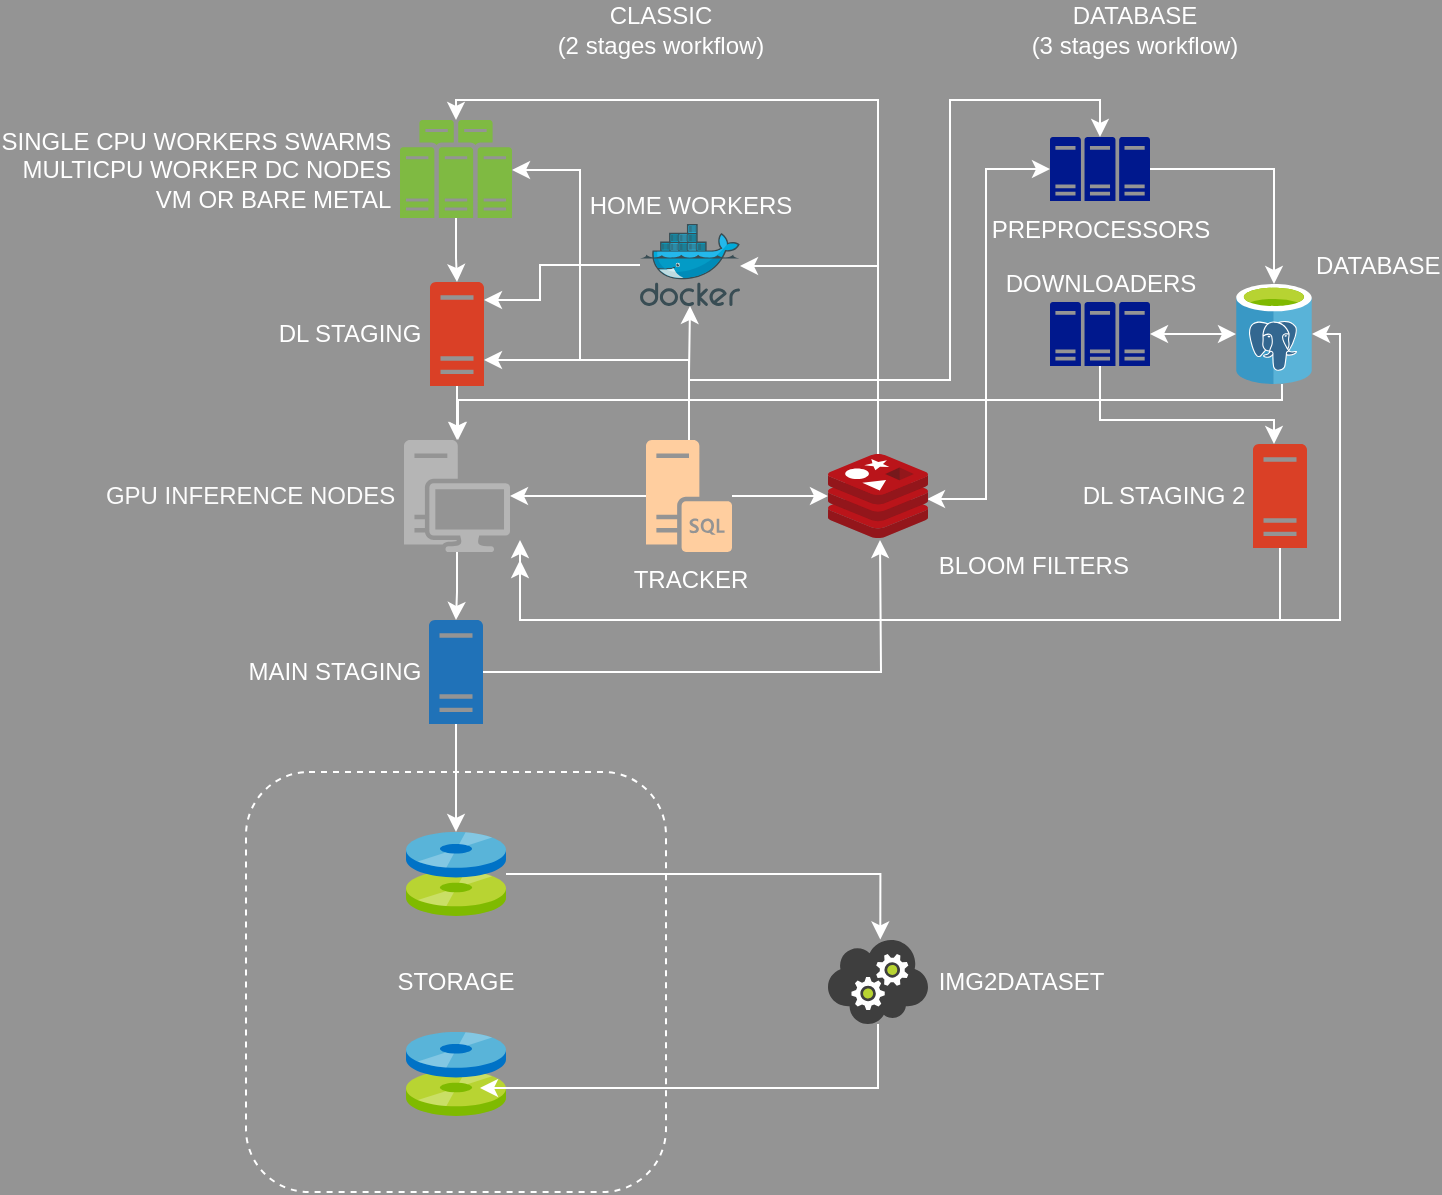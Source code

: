 <mxfile version="15.3.8" type="github">
  <diagram id="HWF6cFD_o7p9VQBaK8Nd" name="Page-1">
    <mxGraphModel dx="1422" dy="1677" grid="1" gridSize="10" guides="1" tooltips="1" connect="1" arrows="1" fold="1" page="1" pageScale="1" pageWidth="1169" pageHeight="827" background="#949494" math="0" shadow="0">
      <root>
        <mxCell id="0" />
        <mxCell id="1" parent="0" />
        <mxCell id="32pcUigWsBj-OOpQZ1Kn-11" style="edgeStyle=orthogonalEdgeStyle;rounded=0;orthogonalLoop=1;jettySize=auto;html=1;strokeColor=#FFFFFF;" parent="1" source="32pcUigWsBj-OOpQZ1Kn-1" target="32pcUigWsBj-OOpQZ1Kn-3" edge="1">
          <mxGeometry relative="1" as="geometry">
            <Array as="points">
              <mxPoint x="719" y="20" />
              <mxPoint x="508" y="20" />
            </Array>
          </mxGeometry>
        </mxCell>
        <mxCell id="32pcUigWsBj-OOpQZ1Kn-12" style="edgeStyle=orthogonalEdgeStyle;rounded=0;orthogonalLoop=1;jettySize=auto;html=1;strokeColor=#FFFFFF;" parent="1" source="32pcUigWsBj-OOpQZ1Kn-1" target="32pcUigWsBj-OOpQZ1Kn-2" edge="1">
          <mxGeometry relative="1" as="geometry">
            <mxPoint x="649" y="94" as="targetPoint" />
            <Array as="points">
              <mxPoint x="719" y="103" />
            </Array>
          </mxGeometry>
        </mxCell>
        <mxCell id="q12cR9YonJrgc3rlI6Qn-10" style="edgeStyle=orthogonalEdgeStyle;rounded=0;orthogonalLoop=1;jettySize=auto;html=1;entryX=0;entryY=0.5;entryDx=0;entryDy=0;entryPerimeter=0;fontColor=#FFFFFF;startArrow=classic;startFill=1;strokeColor=#FFFFFF;exitX=0.99;exitY=0.536;exitDx=0;exitDy=0;exitPerimeter=0;" edge="1" parent="1" source="32pcUigWsBj-OOpQZ1Kn-1" target="q12cR9YonJrgc3rlI6Qn-2">
          <mxGeometry relative="1" as="geometry">
            <mxPoint x="725" y="218" as="sourcePoint" />
            <Array as="points">
              <mxPoint x="773" y="220" />
              <mxPoint x="773" y="55" />
            </Array>
          </mxGeometry>
        </mxCell>
        <mxCell id="32pcUigWsBj-OOpQZ1Kn-1" value="&amp;nbsp;BLOOM FILTERS" style="aspect=fixed;html=1;points=[];align=left;image;fontSize=12;image=img/lib/mscae/Cache_Redis_Product.svg;labelPosition=right;verticalLabelPosition=bottom;verticalAlign=top;labelBackgroundColor=none;fontColor=#FFFFFF;" parent="1" vertex="1">
          <mxGeometry x="694" y="197" width="50" height="42" as="geometry" />
        </mxCell>
        <mxCell id="aqjGa1b1h-gu6OBOAQX7-2" style="edgeStyle=orthogonalEdgeStyle;rounded=0;orthogonalLoop=1;jettySize=auto;html=1;strokeColor=#FFFFFF;" parent="1" source="32pcUigWsBj-OOpQZ1Kn-2" target="32pcUigWsBj-OOpQZ1Kn-5" edge="1">
          <mxGeometry relative="1" as="geometry">
            <Array as="points">
              <mxPoint x="550" y="103" />
              <mxPoint x="550" y="120" />
            </Array>
          </mxGeometry>
        </mxCell>
        <mxCell id="32pcUigWsBj-OOpQZ1Kn-2" value="HOME WORKERS" style="aspect=fixed;html=1;points=[];align=center;image;fontSize=12;image=img/lib/mscae/Docker.svg;labelPosition=center;verticalLabelPosition=top;verticalAlign=bottom;labelBackgroundColor=none;fontColor=#FFFFFF;noLabel=0;direction=east;" parent="1" vertex="1">
          <mxGeometry x="600" y="82" width="50" height="41" as="geometry" />
        </mxCell>
        <mxCell id="32pcUigWsBj-OOpQZ1Kn-7" style="edgeStyle=orthogonalEdgeStyle;rounded=0;orthogonalLoop=1;jettySize=auto;html=1;strokeColor=#FFFFFF;" parent="1" source="32pcUigWsBj-OOpQZ1Kn-3" target="32pcUigWsBj-OOpQZ1Kn-5" edge="1">
          <mxGeometry relative="1" as="geometry" />
        </mxCell>
        <mxCell id="32pcUigWsBj-OOpQZ1Kn-3" value="SINGLE CPU WORKERS SWARMS&amp;nbsp;&lt;br&gt;MULTICPU WORKER DC NODES&amp;nbsp;&lt;br&gt;VM OR BARE METAL&amp;nbsp;" style="pointerEvents=1;shadow=0;dashed=0;html=1;strokeColor=none;fillColor=#505050;labelPosition=left;verticalLabelPosition=middle;verticalAlign=middle;outlineConnect=0;align=right;shape=mxgraph.office.servers.server_farm;fillColor=#7FBA42;fontColor=#FFFFFF;" parent="1" vertex="1">
          <mxGeometry x="480" y="30" width="56" height="49" as="geometry" />
        </mxCell>
        <mxCell id="32pcUigWsBj-OOpQZ1Kn-15" style="edgeStyle=orthogonalEdgeStyle;rounded=0;orthogonalLoop=1;jettySize=auto;html=1;strokeColor=#FFFFFF;" parent="1" source="32pcUigWsBj-OOpQZ1Kn-4" target="32pcUigWsBj-OOpQZ1Kn-14" edge="1">
          <mxGeometry relative="1" as="geometry" />
        </mxCell>
        <mxCell id="aqjGa1b1h-gu6OBOAQX7-8" style="edgeStyle=orthogonalEdgeStyle;rounded=0;orthogonalLoop=1;jettySize=auto;html=1;fontColor=#FFFFFF;strokeColor=#FFFFFF;" parent="1" source="32pcUigWsBj-OOpQZ1Kn-4" edge="1">
          <mxGeometry relative="1" as="geometry">
            <mxPoint x="720" y="240" as="targetPoint" />
          </mxGeometry>
        </mxCell>
        <mxCell id="32pcUigWsBj-OOpQZ1Kn-4" value="MAIN STAGING&amp;nbsp;" style="pointerEvents=1;shadow=0;dashed=0;html=1;strokeColor=none;labelPosition=left;verticalLabelPosition=middle;verticalAlign=middle;outlineConnect=0;align=right;shape=mxgraph.office.servers.server_generic;fillColor=#2072B8;fontColor=#FFFFFF;" parent="1" vertex="1">
          <mxGeometry x="494.5" y="280" width="27" height="52" as="geometry" />
        </mxCell>
        <mxCell id="32pcUigWsBj-OOpQZ1Kn-8" style="edgeStyle=orthogonalEdgeStyle;rounded=0;orthogonalLoop=1;jettySize=auto;html=1;strokeColor=#FFFFFF;" parent="1" source="32pcUigWsBj-OOpQZ1Kn-5" target="32pcUigWsBj-OOpQZ1Kn-6" edge="1">
          <mxGeometry relative="1" as="geometry" />
        </mxCell>
        <mxCell id="32pcUigWsBj-OOpQZ1Kn-5" value="DL STAGING&amp;nbsp;" style="pointerEvents=1;shadow=0;dashed=0;html=1;strokeColor=none;labelPosition=left;verticalLabelPosition=middle;verticalAlign=middle;outlineConnect=0;align=right;shape=mxgraph.office.servers.server_generic;fillColor=#DA4026;fontColor=#FFFFFF;" parent="1" vertex="1">
          <mxGeometry x="495" y="111" width="27" height="52" as="geometry" />
        </mxCell>
        <mxCell id="32pcUigWsBj-OOpQZ1Kn-9" style="edgeStyle=orthogonalEdgeStyle;rounded=0;orthogonalLoop=1;jettySize=auto;html=1;strokeColor=#FFFFFF;" parent="1" source="32pcUigWsBj-OOpQZ1Kn-6" target="32pcUigWsBj-OOpQZ1Kn-4" edge="1">
          <mxGeometry relative="1" as="geometry" />
        </mxCell>
        <mxCell id="q12cR9YonJrgc3rlI6Qn-9" style="edgeStyle=orthogonalEdgeStyle;rounded=0;orthogonalLoop=1;jettySize=auto;html=1;startArrow=classic;startFill=1;strokeColor=#FFFFFF;" edge="1" parent="1" target="q12cR9YonJrgc3rlI6Qn-1">
          <mxGeometry relative="1" as="geometry">
            <mxPoint x="540" y="240" as="sourcePoint" />
            <Array as="points">
              <mxPoint x="540" y="280" />
              <mxPoint x="950" y="280" />
              <mxPoint x="950" y="137" />
            </Array>
          </mxGeometry>
        </mxCell>
        <mxCell id="32pcUigWsBj-OOpQZ1Kn-6" value="GPU INFERENCE NODES&amp;nbsp;" style="pointerEvents=1;shadow=0;dashed=0;html=1;strokeColor=none;labelPosition=left;verticalLabelPosition=middle;verticalAlign=middle;outlineConnect=0;align=right;shape=mxgraph.office.devices.workstation;fontColor=#FCFCFC;fillColor=#B5B5B5;" parent="1" vertex="1">
          <mxGeometry x="482" y="190" width="53" height="56" as="geometry" />
        </mxCell>
        <mxCell id="32pcUigWsBj-OOpQZ1Kn-18" style="edgeStyle=orthogonalEdgeStyle;rounded=0;orthogonalLoop=1;jettySize=auto;html=1;entryX=0.523;entryY=-0.007;entryDx=0;entryDy=0;entryPerimeter=0;strokeColor=#FFFFFF;" parent="1" source="32pcUigWsBj-OOpQZ1Kn-14" target="32pcUigWsBj-OOpQZ1Kn-17" edge="1">
          <mxGeometry relative="1" as="geometry" />
        </mxCell>
        <mxCell id="32pcUigWsBj-OOpQZ1Kn-14" value="" style="aspect=fixed;html=1;points=[];align=center;image;fontSize=12;image=img/lib/mscae/Discs.svg;" parent="1" vertex="1">
          <mxGeometry x="483" y="386" width="50" height="42" as="geometry" />
        </mxCell>
        <mxCell id="32pcUigWsBj-OOpQZ1Kn-16" value="" style="aspect=fixed;html=1;points=[];align=center;image;fontSize=12;image=img/lib/mscae/Discs.svg;" parent="1" vertex="1">
          <mxGeometry x="483" y="486" width="50" height="42" as="geometry" />
        </mxCell>
        <mxCell id="32pcUigWsBj-OOpQZ1Kn-21" style="edgeStyle=orthogonalEdgeStyle;rounded=0;orthogonalLoop=1;jettySize=auto;html=1;strokeColor=#FFFFFF;" parent="1" source="32pcUigWsBj-OOpQZ1Kn-17" edge="1">
          <mxGeometry relative="1" as="geometry">
            <Array as="points">
              <mxPoint x="719" y="514" />
            </Array>
            <mxPoint x="520" y="514" as="targetPoint" />
          </mxGeometry>
        </mxCell>
        <mxCell id="32pcUigWsBj-OOpQZ1Kn-17" value="&amp;nbsp;IMG2DATASET" style="aspect=fixed;html=1;points=[];align=left;image;fontSize=12;image=img/lib/mscae/Cloud_Service.svg;labelPosition=right;verticalLabelPosition=middle;verticalAlign=middle;labelBackgroundColor=none;fontColor=#FFFFFF;" parent="1" vertex="1">
          <mxGeometry x="694" y="440" width="50" height="42" as="geometry" />
        </mxCell>
        <mxCell id="32pcUigWsBj-OOpQZ1Kn-20" value="STORAGE" style="whiteSpace=wrap;html=1;aspect=fixed;dashed=1;rounded=1;fillColor=none;strokeColor=#FFFFFF;fontColor=#FFFFFF;" parent="1" vertex="1">
          <mxGeometry x="403" y="356" width="210" height="210" as="geometry" />
        </mxCell>
        <mxCell id="aqjGa1b1h-gu6OBOAQX7-3" style="edgeStyle=orthogonalEdgeStyle;rounded=0;orthogonalLoop=1;jettySize=auto;html=1;strokeColor=#FFFFFF;" parent="1" source="aqjGa1b1h-gu6OBOAQX7-1" target="32pcUigWsBj-OOpQZ1Kn-6" edge="1">
          <mxGeometry relative="1" as="geometry" />
        </mxCell>
        <mxCell id="aqjGa1b1h-gu6OBOAQX7-4" style="edgeStyle=orthogonalEdgeStyle;rounded=0;orthogonalLoop=1;jettySize=auto;html=1;strokeColor=#FFFFFF;" parent="1" source="aqjGa1b1h-gu6OBOAQX7-1" target="32pcUigWsBj-OOpQZ1Kn-2" edge="1">
          <mxGeometry relative="1" as="geometry" />
        </mxCell>
        <mxCell id="aqjGa1b1h-gu6OBOAQX7-5" style="edgeStyle=orthogonalEdgeStyle;rounded=0;orthogonalLoop=1;jettySize=auto;html=1;strokeColor=#FFFFFF;" parent="1" source="aqjGa1b1h-gu6OBOAQX7-1" target="32pcUigWsBj-OOpQZ1Kn-3" edge="1">
          <mxGeometry relative="1" as="geometry">
            <Array as="points">
              <mxPoint x="625" y="150" />
              <mxPoint x="570" y="150" />
              <mxPoint x="570" y="55" />
            </Array>
          </mxGeometry>
        </mxCell>
        <mxCell id="aqjGa1b1h-gu6OBOAQX7-7" style="edgeStyle=orthogonalEdgeStyle;rounded=0;orthogonalLoop=1;jettySize=auto;html=1;fontColor=#FFFFFF;strokeColor=#FFFFFF;" parent="1" source="aqjGa1b1h-gu6OBOAQX7-1" target="32pcUigWsBj-OOpQZ1Kn-1" edge="1">
          <mxGeometry relative="1" as="geometry" />
        </mxCell>
        <mxCell id="aqjGa1b1h-gu6OBOAQX7-9" style="edgeStyle=orthogonalEdgeStyle;rounded=0;orthogonalLoop=1;jettySize=auto;html=1;fontColor=#FFFFFF;strokeColor=#FFFFFF;" parent="1" source="aqjGa1b1h-gu6OBOAQX7-1" target="32pcUigWsBj-OOpQZ1Kn-5" edge="1">
          <mxGeometry relative="1" as="geometry">
            <Array as="points">
              <mxPoint x="625" y="150" />
            </Array>
          </mxGeometry>
        </mxCell>
        <mxCell id="q12cR9YonJrgc3rlI6Qn-4" style="edgeStyle=orthogonalEdgeStyle;rounded=0;orthogonalLoop=1;jettySize=auto;html=1;entryX=0.5;entryY=0;entryDx=0;entryDy=0;entryPerimeter=0;strokeColor=#FFFFFF;" edge="1" parent="1" source="aqjGa1b1h-gu6OBOAQX7-1" target="q12cR9YonJrgc3rlI6Qn-2">
          <mxGeometry relative="1" as="geometry">
            <Array as="points">
              <mxPoint x="625" y="160" />
              <mxPoint x="755" y="160" />
              <mxPoint x="755" y="20" />
              <mxPoint x="830" y="20" />
            </Array>
          </mxGeometry>
        </mxCell>
        <mxCell id="aqjGa1b1h-gu6OBOAQX7-1" value="TRACKER" style="pointerEvents=1;shadow=0;dashed=0;html=1;strokeColor=none;labelPosition=center;verticalLabelPosition=bottom;verticalAlign=top;outlineConnect=0;align=center;shape=mxgraph.office.servers.sql_server;fillColor=#FFCE9F;fontColor=#FFFFFF;" parent="1" vertex="1">
          <mxGeometry x="603" y="190" width="43" height="56" as="geometry" />
        </mxCell>
        <mxCell id="q12cR9YonJrgc3rlI6Qn-6" style="edgeStyle=orthogonalEdgeStyle;rounded=0;orthogonalLoop=1;jettySize=auto;html=1;entryX=1;entryY=0.5;entryDx=0;entryDy=0;entryPerimeter=0;strokeColor=#FFFFFF;startArrow=classic;startFill=1;" edge="1" parent="1" source="q12cR9YonJrgc3rlI6Qn-1" target="q12cR9YonJrgc3rlI6Qn-3">
          <mxGeometry relative="1" as="geometry" />
        </mxCell>
        <mxCell id="q12cR9YonJrgc3rlI6Qn-1" value="DATABASE" style="sketch=0;aspect=fixed;html=1;points=[];align=left;image;fontSize=12;image=img/lib/mscae/Azure_Database_for_PostgreSQL_servers.svg;labelBackgroundColor=none;fontColor=#FFFFFF;labelPosition=right;verticalLabelPosition=top;verticalAlign=bottom;" vertex="1" parent="1">
          <mxGeometry x="898" y="112" width="38" height="50" as="geometry" />
        </mxCell>
        <mxCell id="q12cR9YonJrgc3rlI6Qn-5" style="edgeStyle=orthogonalEdgeStyle;rounded=0;orthogonalLoop=1;jettySize=auto;html=1;strokeColor=#FFFFFF;" edge="1" parent="1" source="q12cR9YonJrgc3rlI6Qn-2" target="q12cR9YonJrgc3rlI6Qn-1">
          <mxGeometry relative="1" as="geometry" />
        </mxCell>
        <mxCell id="q12cR9YonJrgc3rlI6Qn-2" value="PREPROCESSORS" style="sketch=0;aspect=fixed;pointerEvents=1;shadow=0;dashed=0;html=1;strokeColor=none;labelPosition=center;verticalLabelPosition=bottom;verticalAlign=top;align=center;fillColor=#00188D;shape=mxgraph.mscae.enterprise.server_farm;fontColor=#FFFFFF;" vertex="1" parent="1">
          <mxGeometry x="805" y="38.5" width="50" height="32" as="geometry" />
        </mxCell>
        <mxCell id="q12cR9YonJrgc3rlI6Qn-8" style="edgeStyle=orthogonalEdgeStyle;rounded=0;orthogonalLoop=1;jettySize=auto;html=1;strokeColor=#FFFFFF;exitX=0.605;exitY=1;exitDx=0;exitDy=0;exitPerimeter=0;" edge="1" parent="1" source="q12cR9YonJrgc3rlI6Qn-1" target="32pcUigWsBj-OOpQZ1Kn-6">
          <mxGeometry relative="1" as="geometry">
            <mxPoint x="1010" y="170" as="sourcePoint" />
            <Array as="points">
              <mxPoint x="921" y="170" />
              <mxPoint x="509" y="170" />
            </Array>
          </mxGeometry>
        </mxCell>
        <mxCell id="q12cR9YonJrgc3rlI6Qn-13" style="edgeStyle=orthogonalEdgeStyle;rounded=0;orthogonalLoop=1;jettySize=auto;html=1;fontColor=#FFFFFF;startArrow=none;startFill=0;strokeColor=#FFFFFF;" edge="1" parent="1" source="q12cR9YonJrgc3rlI6Qn-3" target="q12cR9YonJrgc3rlI6Qn-12">
          <mxGeometry relative="1" as="geometry">
            <Array as="points">
              <mxPoint x="830" y="180" />
              <mxPoint x="917" y="180" />
            </Array>
          </mxGeometry>
        </mxCell>
        <mxCell id="q12cR9YonJrgc3rlI6Qn-3" value="DOWNLOADERS" style="sketch=0;aspect=fixed;pointerEvents=1;shadow=0;dashed=0;html=1;strokeColor=none;labelPosition=center;verticalLabelPosition=top;verticalAlign=bottom;align=center;fillColor=#00188D;shape=mxgraph.mscae.enterprise.server_farm;fontColor=#FFFFFF;" vertex="1" parent="1">
          <mxGeometry x="805" y="121" width="50" height="32" as="geometry" />
        </mxCell>
        <mxCell id="q12cR9YonJrgc3rlI6Qn-14" style="edgeStyle=orthogonalEdgeStyle;rounded=0;orthogonalLoop=1;jettySize=auto;html=1;fontColor=#FFFFFF;startArrow=none;startFill=0;strokeColor=#FFFFFF;" edge="1" parent="1" source="q12cR9YonJrgc3rlI6Qn-12">
          <mxGeometry relative="1" as="geometry">
            <mxPoint x="540" y="250" as="targetPoint" />
            <Array as="points">
              <mxPoint x="920" y="280" />
              <mxPoint x="540" y="280" />
            </Array>
          </mxGeometry>
        </mxCell>
        <mxCell id="q12cR9YonJrgc3rlI6Qn-12" value="DL STAGING 2&amp;nbsp;" style="pointerEvents=1;shadow=0;dashed=0;html=1;strokeColor=none;labelPosition=left;verticalLabelPosition=middle;verticalAlign=middle;outlineConnect=0;align=right;shape=mxgraph.office.servers.server_generic;fillColor=#DA4026;fontColor=#FFFFFF;" vertex="1" parent="1">
          <mxGeometry x="906.5" y="192" width="27" height="52" as="geometry" />
        </mxCell>
        <mxCell id="q12cR9YonJrgc3rlI6Qn-15" value="CLASSIC&lt;br&gt;(2 stages workflow)" style="text;html=1;align=center;verticalAlign=middle;resizable=0;points=[];autosize=1;strokeColor=none;fillColor=none;fontColor=#FFFFFF;" vertex="1" parent="1">
          <mxGeometry x="550" y="-30" width="120" height="30" as="geometry" />
        </mxCell>
        <mxCell id="q12cR9YonJrgc3rlI6Qn-16" value="DATABASE&lt;br&gt;(3 stages workflow)" style="text;html=1;align=center;verticalAlign=middle;resizable=0;points=[];autosize=1;strokeColor=none;fillColor=none;fontColor=#FFFFFF;" vertex="1" parent="1">
          <mxGeometry x="786.5" y="-30" width="120" height="30" as="geometry" />
        </mxCell>
      </root>
    </mxGraphModel>
  </diagram>
</mxfile>
